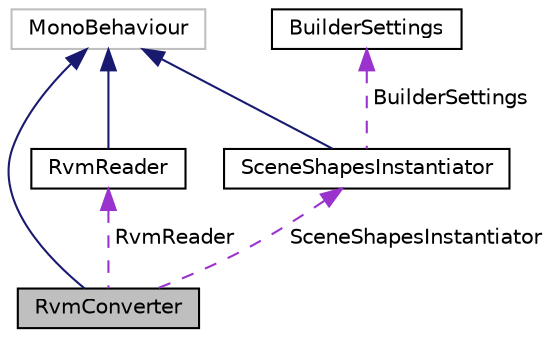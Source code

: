 digraph "RvmConverter"
{
 // LATEX_PDF_SIZE
  edge [fontname="Helvetica",fontsize="10",labelfontname="Helvetica",labelfontsize="10"];
  node [fontname="Helvetica",fontsize="10",shape=record];
  Node2 [label="RvmConverter",height=0.2,width=0.4,color="black", fillcolor="grey75", style="filled", fontcolor="black",tooltip="Основной класс RvmConverter, инициализируется в качестве компонента на пустом игровом объекте в сцене..."];
  Node3 -> Node2 [dir="back",color="midnightblue",fontsize="10",style="solid",fontname="Helvetica"];
  Node3 [label="MonoBehaviour",height=0.2,width=0.4,color="grey75", fillcolor="white", style="filled",tooltip=" "];
  Node4 -> Node2 [dir="back",color="darkorchid3",fontsize="10",style="dashed",label=" RvmReader" ,fontname="Helvetica"];
  Node4 [label="RvmReader",height=0.2,width=0.4,color="black", fillcolor="white", style="filled",URL="$class_rvm_reader.html",tooltip=" "];
  Node3 -> Node4 [dir="back",color="midnightblue",fontsize="10",style="solid",fontname="Helvetica"];
  Node5 -> Node2 [dir="back",color="darkorchid3",fontsize="10",style="dashed",label=" SceneShapesInstantiator" ,fontname="Helvetica"];
  Node5 [label="SceneShapesInstantiator",height=0.2,width=0.4,color="black", fillcolor="white", style="filled",URL="$class_scene_shapes_instantiator.html",tooltip=" "];
  Node3 -> Node5 [dir="back",color="midnightblue",fontsize="10",style="solid",fontname="Helvetica"];
  Node6 -> Node5 [dir="back",color="darkorchid3",fontsize="10",style="dashed",label=" BuilderSettings" ,fontname="Helvetica"];
  Node6 [label="BuilderSettings",height=0.2,width=0.4,color="black", fillcolor="white", style="filled",URL="$class_builder_settings.html",tooltip=" "];
}
